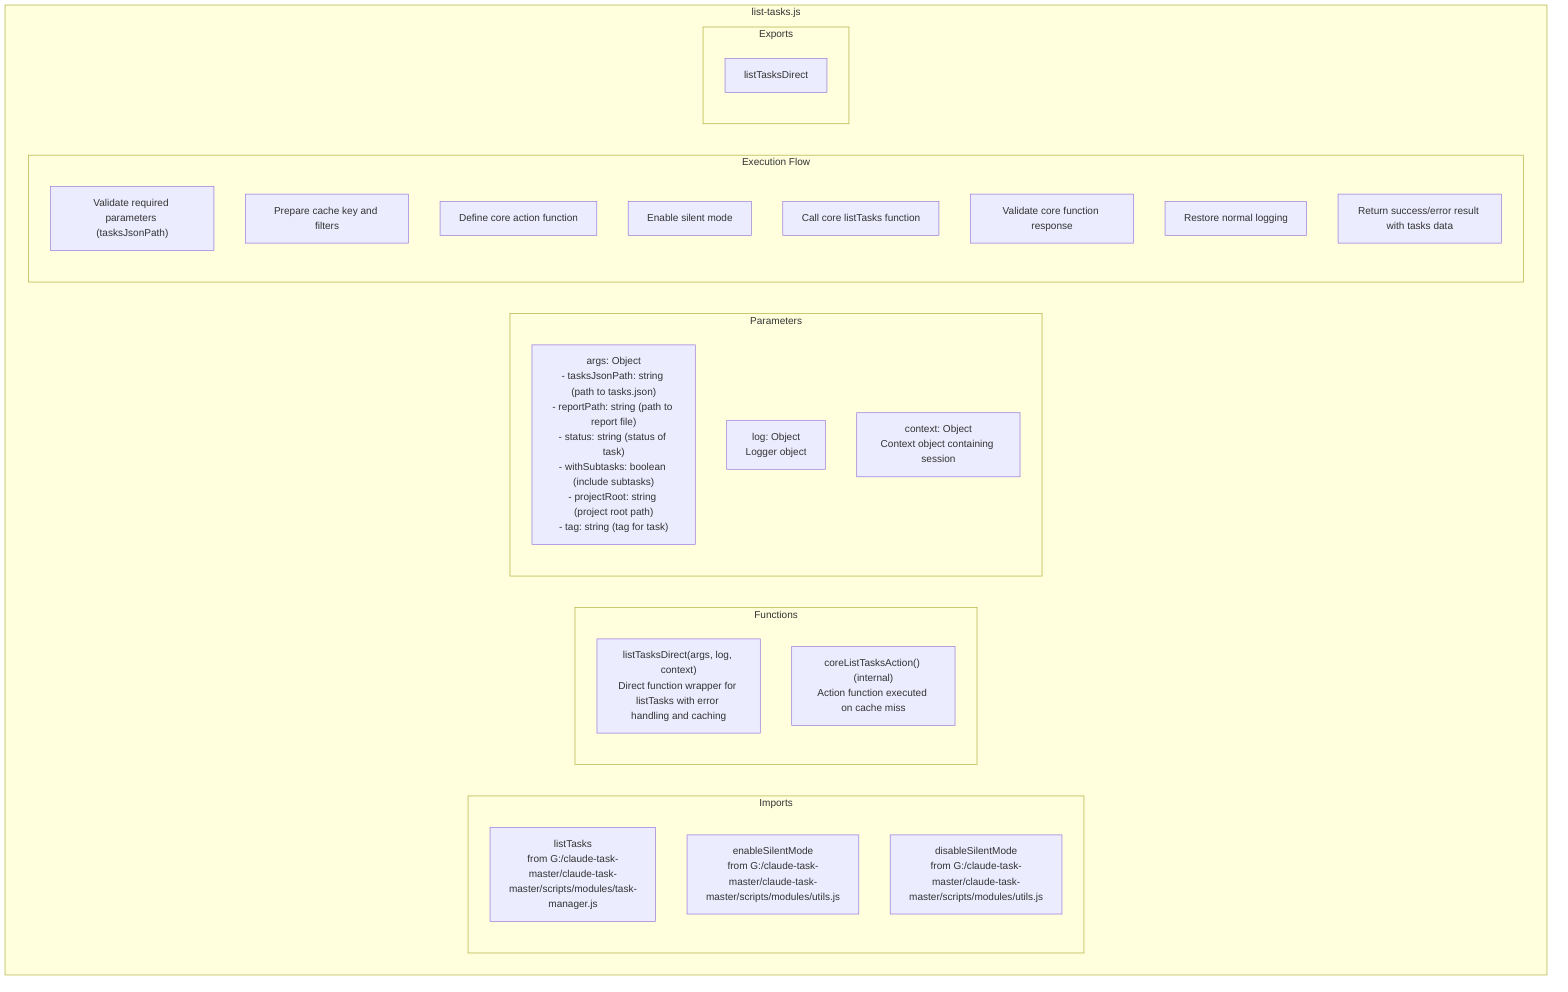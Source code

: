 graph TB
    subgraph "list-tasks.js"
        subgraph "Imports"
            listTasks["listTasks<br/>from G:/claude-task-master/claude-task-master/scripts/modules/task-manager.js"]
            enableSilentMode["enableSilentMode<br/>from G:/claude-task-master/claude-task-master/scripts/modules/utils.js"]
            disableSilentMode["disableSilentMode<br/>from G:/claude-task-master/claude-task-master/scripts/modules/utils.js"]
        end

        subgraph "Functions"
            listTasksDirect["listTasksDirect(args, log, context)<br/>Direct function wrapper for listTasks with error handling and caching"]
            coreListTasksAction["coreListTasksAction() (internal)<br/>Action function executed on cache miss"]
        end

        subgraph "Parameters"
            args["args: Object<br/>- tasksJsonPath: string (path to tasks.json)<br/>- reportPath: string (path to report file)<br/>- status: string (status of task)<br/>- withSubtasks: boolean (include subtasks)<br/>- projectRoot: string (project root path)<br/>- tag: string (tag for task)"]
            log["log: Object<br/>Logger object"]
            context["context: Object<br/>Context object containing session"]
        end

        subgraph "Execution Flow"
            validateInput["Validate required parameters (tasksJsonPath)"]
            prepareCacheKey["Prepare cache key and filters"]
            defineAction["Define core action function"]
            enableSilent["Enable silent mode"]
            callCoreFunction["Call core listTasks function"]
            validateResponse["Validate core function response"]
            restoreLogging["Restore normal logging"]
            returnResult["Return success/error result with tasks data"]
        end

        subgraph "Exports"
            ExportListTasksDirect["listTasksDirect"]
        end
    end